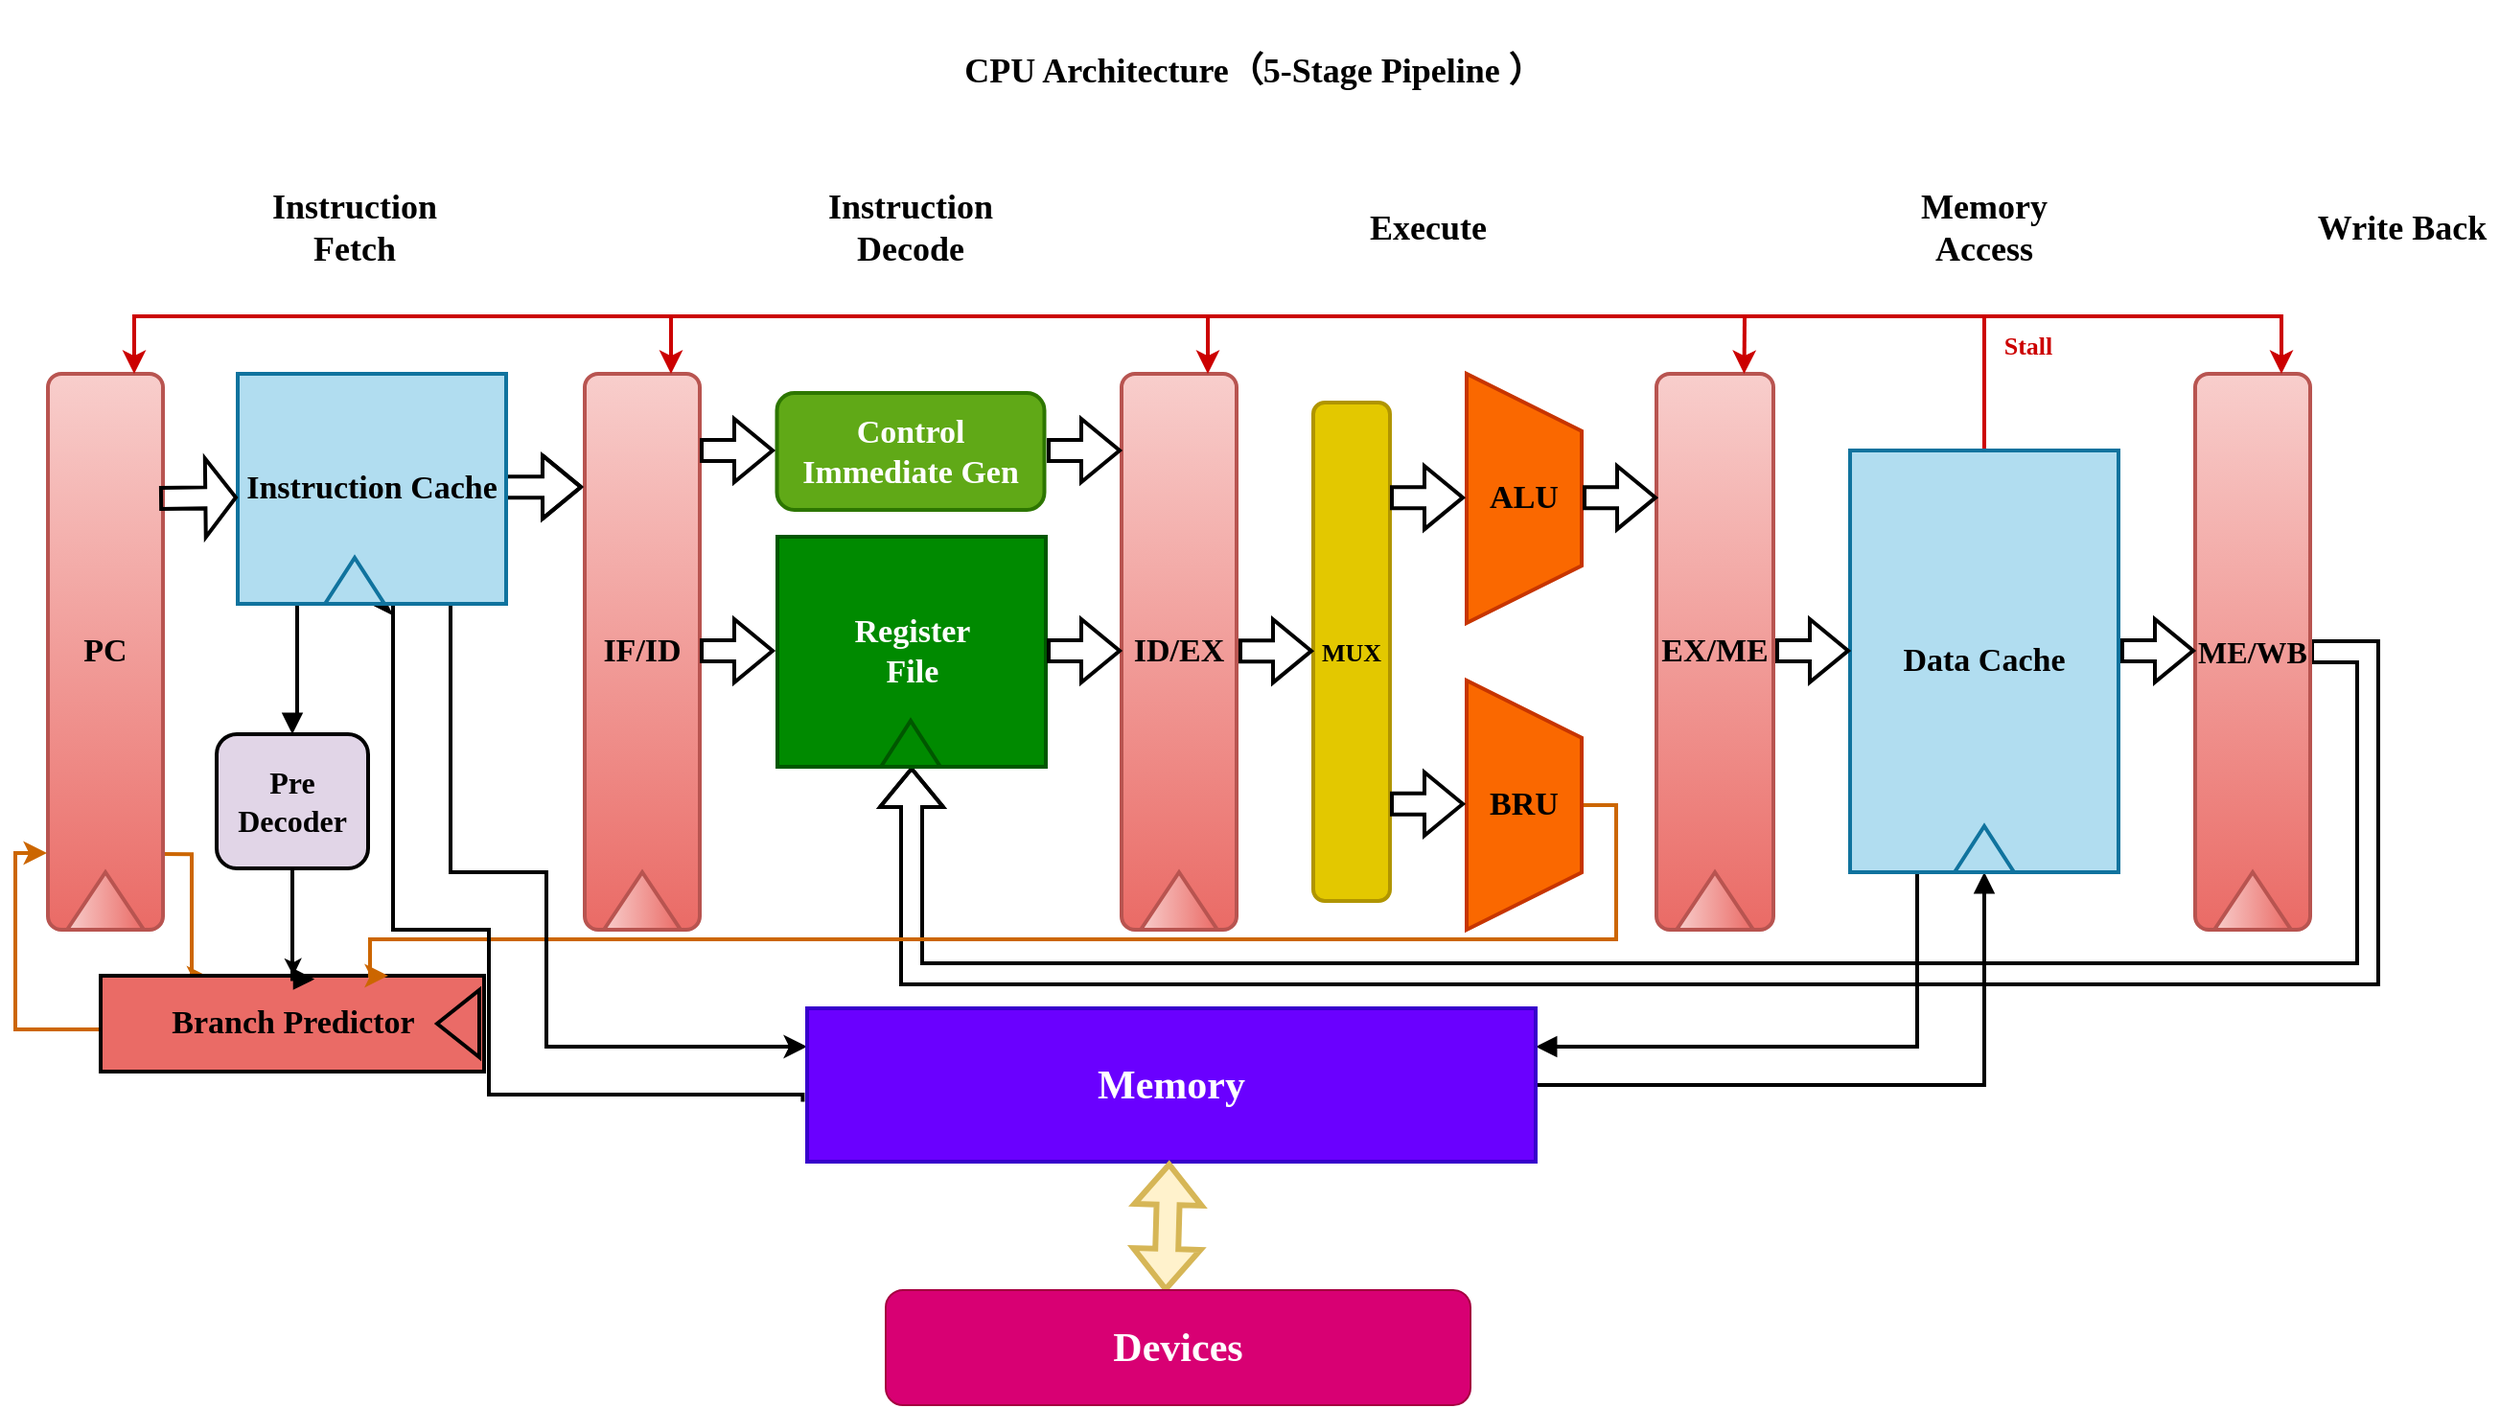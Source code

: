 <mxfile version="27.0.4">
  <diagram name="第 1 页" id="0rYRHhfyeYts_oOujGHw">
    <mxGraphModel dx="1996" dy="1720" grid="0" gridSize="10" guides="1" tooltips="1" connect="1" arrows="1" fold="1" page="0" pageScale="1" pageWidth="1169" pageHeight="827" background="none" math="0" shadow="0">
      <root>
        <mxCell id="0" />
        <mxCell id="1" parent="0" />
        <mxCell id="AgFiocdv4cvHruoCQxN_-11" style="edgeStyle=orthogonalEdgeStyle;rounded=0;orthogonalLoop=1;jettySize=auto;html=1;exitX=0.992;exitY=0.864;exitDx=0;exitDy=0;strokeWidth=2;exitPerimeter=0;strokeColor=#CC6600;entryX=0.286;entryY=0.02;entryDx=0;entryDy=0;entryPerimeter=0;" parent="1" source="o8w3iRxZlJbCGSuV9Qv7-1" target="AgFiocdv4cvHruoCQxN_-10" edge="1">
          <mxGeometry relative="1" as="geometry">
            <Array as="points">
              <mxPoint x="145" y="401" />
            </Array>
            <mxPoint x="145" y="507" as="targetPoint" />
          </mxGeometry>
        </mxCell>
        <mxCell id="o8w3iRxZlJbCGSuV9Qv7-1" value="&lt;font face=&quot;Comic Sans MS&quot; size=&quot;1&quot;&gt;&lt;b style=&quot;font-size: 17px;&quot;&gt;PC&lt;/b&gt;&lt;/font&gt;" style="rounded=1;whiteSpace=wrap;html=1;absoluteArcSize=1;arcSize=14;strokeWidth=2;fillColor=#f8cecc;gradientColor=#ea6b66;strokeColor=#b85450;" parent="1" vertex="1">
          <mxGeometry x="70" y="150" width="60" height="290" as="geometry" />
        </mxCell>
        <mxCell id="o8w3iRxZlJbCGSuV9Qv7-2" value="&lt;font face=&quot;Comic Sans MS&quot; size=&quot;1&quot;&gt;&lt;b style=&quot;font-size: 17px;&quot;&gt;IF/ID&lt;/b&gt;&lt;/font&gt;" style="rounded=1;whiteSpace=wrap;html=1;absoluteArcSize=1;arcSize=14;strokeWidth=2;fillColor=#f8cecc;gradientColor=#ea6b66;strokeColor=#b85450;" parent="1" vertex="1">
          <mxGeometry x="350" y="150" width="60" height="290" as="geometry" />
        </mxCell>
        <mxCell id="o8w3iRxZlJbCGSuV9Qv7-3" value="&lt;font face=&quot;Comic Sans MS&quot; size=&quot;1&quot;&gt;&lt;b style=&quot;font-size: 17px;&quot;&gt;ID/EX&lt;/b&gt;&lt;/font&gt;" style="rounded=1;whiteSpace=wrap;html=1;absoluteArcSize=1;arcSize=14;strokeWidth=2;fillColor=#f8cecc;gradientColor=#ea6b66;strokeColor=#b85450;" parent="1" vertex="1">
          <mxGeometry x="630" y="150" width="60" height="290" as="geometry" />
        </mxCell>
        <mxCell id="o8w3iRxZlJbCGSuV9Qv7-4" value="&lt;b style=&quot;&quot;&gt;&lt;font face=&quot;Comic Sans MS&quot; style=&quot;font-size: 17px;&quot;&gt;EX/ME&lt;/font&gt;&lt;/b&gt;" style="rounded=1;whiteSpace=wrap;html=1;absoluteArcSize=1;arcSize=14;strokeWidth=2;gradientColor=#ea6b66;fillColor=#f8cecc;strokeColor=#b85450;" parent="1" vertex="1">
          <mxGeometry x="909" y="150" width="61" height="290" as="geometry" />
        </mxCell>
        <mxCell id="AgFiocdv4cvHruoCQxN_-81" style="edgeStyle=orthogonalEdgeStyle;rounded=0;orthogonalLoop=1;jettySize=auto;html=1;exitX=1;exitY=0.5;exitDx=0;exitDy=0;entryX=0.5;entryY=1;entryDx=0;entryDy=0;strokeWidth=2;shape=flexArrow;" parent="1" source="o8w3iRxZlJbCGSuV9Qv7-5" target="AgFiocdv4cvHruoCQxN_-58" edge="1">
          <mxGeometry relative="1" as="geometry">
            <Array as="points">
              <mxPoint x="1280" y="295" />
              <mxPoint x="1280" y="463" />
              <mxPoint x="520" y="463" />
            </Array>
          </mxGeometry>
        </mxCell>
        <mxCell id="o8w3iRxZlJbCGSuV9Qv7-5" value="&lt;b style=&quot;&quot;&gt;&lt;font style=&quot;font-size: 16px;&quot; face=&quot;Comic Sans MS&quot;&gt;ME/WB&lt;/font&gt;&lt;/b&gt;" style="rounded=1;whiteSpace=wrap;html=1;absoluteArcSize=1;arcSize=14;strokeWidth=2;fillColor=#f8cecc;gradientColor=#ea6b66;strokeColor=#b85450;" parent="1" vertex="1">
          <mxGeometry x="1190" y="150" width="60" height="290" as="geometry" />
        </mxCell>
        <mxCell id="AgFiocdv4cvHruoCQxN_-3" value="&lt;font size=&quot;1&quot; face=&quot;Comic Sans MS&quot; style=&quot;&quot;&gt;&lt;b style=&quot;font-size: 17px;&quot;&gt;ALU&lt;/b&gt;&lt;/font&gt;" style="verticalLabelPosition=middle;verticalAlign=middle;html=1;shape=trapezoid;perimeter=trapezoidPerimeter;whiteSpace=wrap;size=0.23;arcSize=10;flipV=1;labelPosition=center;align=center;strokeWidth=2;direction=south;fillColor=#fa6800;fontColor=#000000;strokeColor=#C73500;" parent="1" vertex="1">
          <mxGeometry x="810" y="150" width="60" height="130" as="geometry" />
        </mxCell>
        <mxCell id="AgFiocdv4cvHruoCQxN_-7" value="&lt;b&gt;&lt;font style=&quot;font-size: 18px;&quot;&gt;Instruction Fetch&lt;/font&gt;&lt;/b&gt;" style="text;html=1;align=center;verticalAlign=middle;whiteSpace=wrap;rounded=0;fontFamily=Comic Sans MS;" parent="1" vertex="1">
          <mxGeometry x="180" y="59" width="100" height="30" as="geometry" />
        </mxCell>
        <mxCell id="AgFiocdv4cvHruoCQxN_-8" value="&lt;b&gt;&lt;font style=&quot;font-size: 18px;&quot;&gt;Instruction Decode&lt;/font&gt;&lt;/b&gt;" style="text;html=1;align=center;verticalAlign=middle;whiteSpace=wrap;rounded=0;fontFamily=Comic Sans MS;" parent="1" vertex="1">
          <mxGeometry x="470" y="59" width="100" height="30" as="geometry" />
        </mxCell>
        <mxCell id="AgFiocdv4cvHruoCQxN_-12" style="edgeStyle=orthogonalEdgeStyle;rounded=0;orthogonalLoop=1;jettySize=auto;html=1;exitX=0;exitY=0.5;exitDx=0;exitDy=0;entryX=-0.008;entryY=0.862;entryDx=0;entryDy=0;strokeWidth=2;entryPerimeter=0;strokeColor=#CC6600;" parent="1" source="AgFiocdv4cvHruoCQxN_-10" target="o8w3iRxZlJbCGSuV9Qv7-1" edge="1">
          <mxGeometry relative="1" as="geometry">
            <Array as="points">
              <mxPoint x="98" y="492" />
              <mxPoint x="53" y="492" />
              <mxPoint x="53" y="400" />
            </Array>
          </mxGeometry>
        </mxCell>
        <mxCell id="AgFiocdv4cvHruoCQxN_-10" value="&lt;b&gt;&lt;font face=&quot;Comic Sans MS&quot; style=&quot;font-size: 17px;&quot;&gt;Branch Predictor&lt;/font&gt;&lt;/b&gt;" style="rounded=0;whiteSpace=wrap;html=1;strokeWidth=2;fillColor=#EA6B66;" parent="1" vertex="1">
          <mxGeometry x="97.5" y="464" width="200" height="50" as="geometry" />
        </mxCell>
        <mxCell id="AgFiocdv4cvHruoCQxN_-32" style="edgeStyle=orthogonalEdgeStyle;rounded=0;orthogonalLoop=1;jettySize=auto;html=1;exitX=0.5;exitY=0;exitDx=0;exitDy=0;entryX=0.75;entryY=0;entryDx=0;entryDy=0;strokeWidth=2;strokeColor=#CC6600;" parent="1" source="AgFiocdv4cvHruoCQxN_-13" target="AgFiocdv4cvHruoCQxN_-10" edge="1">
          <mxGeometry relative="1" as="geometry">
            <Array as="points">
              <mxPoint x="888" y="375" />
              <mxPoint x="888" y="445" />
              <mxPoint x="238" y="445" />
              <mxPoint x="238" y="464" />
            </Array>
          </mxGeometry>
        </mxCell>
        <mxCell id="AgFiocdv4cvHruoCQxN_-13" value="&lt;b&gt;&lt;font face=&quot;Comic Sans MS&quot; style=&quot;font-size: 17px;&quot;&gt;BRU&lt;/font&gt;&lt;/b&gt;" style="verticalLabelPosition=middle;verticalAlign=middle;html=1;shape=trapezoid;perimeter=trapezoidPerimeter;whiteSpace=wrap;size=0.23;arcSize=10;flipV=1;labelPosition=center;align=center;strokeWidth=2;direction=south;fillColor=#fa6800;fontColor=#000000;strokeColor=#C73500;" parent="1" vertex="1">
          <mxGeometry x="810" y="310" width="60" height="130" as="geometry" />
        </mxCell>
        <mxCell id="AgFiocdv4cvHruoCQxN_-46" value="" style="edgeStyle=orthogonalEdgeStyle;rounded=0;orthogonalLoop=1;jettySize=auto;html=1;strokeWidth=2;shape=flexArrow;fillColor=none;" parent="1" edge="1">
          <mxGeometry relative="1" as="geometry">
            <mxPoint x="349" y="209.059" as="targetPoint" />
            <Array as="points">
              <mxPoint x="296" y="204" />
              <mxPoint x="291" y="204" />
              <mxPoint x="291" y="209" />
            </Array>
            <mxPoint x="296" y="214" as="sourcePoint" />
          </mxGeometry>
        </mxCell>
        <mxCell id="AgFiocdv4cvHruoCQxN_-54" style="edgeStyle=orthogonalEdgeStyle;rounded=0;orthogonalLoop=1;jettySize=auto;html=1;exitX=0.75;exitY=1;exitDx=0;exitDy=0;entryX=0;entryY=0.25;entryDx=0;entryDy=0;strokeWidth=2;" parent="1" source="AgFiocdv4cvHruoCQxN_-18" target="AgFiocdv4cvHruoCQxN_-25" edge="1">
          <mxGeometry relative="1" as="geometry">
            <Array as="points">
              <mxPoint x="280" y="270" />
              <mxPoint x="280" y="410" />
              <mxPoint x="330" y="410" />
              <mxPoint x="330" y="501" />
            </Array>
          </mxGeometry>
        </mxCell>
        <mxCell id="AgFiocdv4cvHruoCQxN_-55" style="edgeStyle=orthogonalEdgeStyle;rounded=0;orthogonalLoop=1;jettySize=auto;html=1;entryX=-0.006;entryY=0.609;entryDx=0;entryDy=0;entryPerimeter=0;strokeWidth=2;startArrow=classic;startFill=1;endArrow=none;endFill=0;exitX=0;exitY=0.75;exitDx=0;exitDy=0;" parent="1" target="AgFiocdv4cvHruoCQxN_-25" edge="1" source="GLM_b-W1N-PHyf__kmSS-8">
          <mxGeometry relative="1" as="geometry">
            <mxPoint x="250" y="320" as="sourcePoint" />
            <Array as="points">
              <mxPoint x="250" y="270" />
              <mxPoint x="250" y="440" />
              <mxPoint x="300" y="440" />
              <mxPoint x="300" y="526" />
              <mxPoint x="464" y="526" />
            </Array>
          </mxGeometry>
        </mxCell>
        <mxCell id="AgFiocdv4cvHruoCQxN_-80" style="edgeStyle=orthogonalEdgeStyle;rounded=0;orthogonalLoop=1;jettySize=auto;html=1;exitX=0.25;exitY=1;exitDx=0;exitDy=0;entryX=0.5;entryY=0;entryDx=0;entryDy=0;strokeWidth=2;endArrow=block;endFill=1;" parent="1" source="AgFiocdv4cvHruoCQxN_-18" target="AgFiocdv4cvHruoCQxN_-39" edge="1">
          <mxGeometry relative="1" as="geometry">
            <Array as="points">
              <mxPoint x="200" y="270" />
              <mxPoint x="200" y="330" />
            </Array>
          </mxGeometry>
        </mxCell>
        <mxCell id="AgFiocdv4cvHruoCQxN_-18" value="&lt;b&gt;&lt;font face=&quot;Comic Sans MS&quot; style=&quot;font-size: 17px;&quot;&gt;Instruction Cache&lt;/font&gt;&lt;/b&gt;" style="rounded=0;whiteSpace=wrap;html=1;strokeWidth=2;fillColor=#b1ddf0;strokeColor=#10739e;" parent="1" vertex="1">
          <mxGeometry x="169" y="150" width="140" height="120" as="geometry" />
        </mxCell>
        <mxCell id="AgFiocdv4cvHruoCQxN_-34" style="edgeStyle=orthogonalEdgeStyle;rounded=0;orthogonalLoop=1;jettySize=auto;html=1;exitX=0.5;exitY=0;exitDx=0;exitDy=0;entryX=0.75;entryY=0;entryDx=0;entryDy=0;strokeWidth=2;strokeColor=#CC0000;" parent="1" source="AgFiocdv4cvHruoCQxN_-19" target="o8w3iRxZlJbCGSuV9Qv7-1" edge="1">
          <mxGeometry relative="1" as="geometry">
            <Array as="points">
              <mxPoint x="1080" y="120" />
              <mxPoint x="115" y="120" />
            </Array>
          </mxGeometry>
        </mxCell>
        <mxCell id="AgFiocdv4cvHruoCQxN_-38" style="edgeStyle=orthogonalEdgeStyle;rounded=0;orthogonalLoop=1;jettySize=auto;html=1;exitX=0.5;exitY=0;exitDx=0;exitDy=0;entryX=0.75;entryY=0;entryDx=0;entryDy=0;strokeWidth=2;strokeColor=#CC0000;" parent="1" source="AgFiocdv4cvHruoCQxN_-19" target="o8w3iRxZlJbCGSuV9Qv7-5" edge="1">
          <mxGeometry relative="1" as="geometry">
            <Array as="points">
              <mxPoint x="1080" y="120" />
              <mxPoint x="1235" y="120" />
            </Array>
          </mxGeometry>
        </mxCell>
        <mxCell id="AgFiocdv4cvHruoCQxN_-50" style="edgeStyle=orthogonalEdgeStyle;rounded=0;orthogonalLoop=1;jettySize=auto;html=1;exitX=0.25;exitY=1;exitDx=0;exitDy=0;entryX=1;entryY=0.25;entryDx=0;entryDy=0;strokeWidth=2;endArrow=block;endFill=1;" parent="1" source="AgFiocdv4cvHruoCQxN_-19" target="AgFiocdv4cvHruoCQxN_-25" edge="1">
          <mxGeometry relative="1" as="geometry" />
        </mxCell>
        <mxCell id="AgFiocdv4cvHruoCQxN_-19" value="&lt;b&gt;&lt;font face=&quot;Comic Sans MS&quot; style=&quot;font-size: 17px;&quot;&gt;Data Cache&lt;/font&gt;&lt;/b&gt;" style="rounded=0;whiteSpace=wrap;html=1;strokeWidth=2;fillColor=#b1ddf0;strokeColor=#10739e;" parent="1" vertex="1">
          <mxGeometry x="1010" y="190" width="140" height="220" as="geometry" />
        </mxCell>
        <mxCell id="AgFiocdv4cvHruoCQxN_-20" value="&lt;b&gt;&lt;font style=&quot;font-size: 18px;&quot;&gt;Execute&lt;/font&gt;&lt;/b&gt;" style="text;html=1;align=center;verticalAlign=middle;whiteSpace=wrap;rounded=0;fontFamily=Comic Sans MS;" parent="1" vertex="1">
          <mxGeometry x="740" y="59" width="100" height="30" as="geometry" />
        </mxCell>
        <mxCell id="AgFiocdv4cvHruoCQxN_-21" value="&lt;b&gt;&lt;font style=&quot;font-size: 18px;&quot;&gt;Memory Access&lt;/font&gt;&lt;/b&gt;" style="text;html=1;align=center;verticalAlign=middle;whiteSpace=wrap;rounded=0;fontFamily=Comic Sans MS;" parent="1" vertex="1">
          <mxGeometry x="1030" y="59" width="100" height="30" as="geometry" />
        </mxCell>
        <mxCell id="AgFiocdv4cvHruoCQxN_-24" value="&lt;b&gt;&lt;font style=&quot;font-size: 18px;&quot;&gt;Write Back&lt;/font&gt;&lt;/b&gt;" style="text;html=1;align=center;verticalAlign=middle;whiteSpace=wrap;rounded=0;fontFamily=Comic Sans MS;" parent="1" vertex="1">
          <mxGeometry x="1248" y="59" width="100" height="30" as="geometry" />
        </mxCell>
        <mxCell id="AgFiocdv4cvHruoCQxN_-51" style="edgeStyle=orthogonalEdgeStyle;rounded=0;orthogonalLoop=1;jettySize=auto;html=1;exitX=1;exitY=0.5;exitDx=0;exitDy=0;entryX=0.5;entryY=1;entryDx=0;entryDy=0;strokeWidth=2;endArrow=block;endFill=1;" parent="1" source="AgFiocdv4cvHruoCQxN_-25" target="AgFiocdv4cvHruoCQxN_-19" edge="1">
          <mxGeometry relative="1" as="geometry">
            <Array as="points">
              <mxPoint x="1080" y="521" />
            </Array>
          </mxGeometry>
        </mxCell>
        <mxCell id="AgFiocdv4cvHruoCQxN_-25" value="&lt;b&gt;&lt;font face=&quot;Comic Sans MS&quot; style=&quot;font-size: 21px;&quot;&gt;Memory&lt;/font&gt;&lt;/b&gt;" style="rounded=0;whiteSpace=wrap;html=1;strokeWidth=2;fillColor=#6a00ff;fontColor=#ffffff;strokeColor=#3700CC;" parent="1" vertex="1">
          <mxGeometry x="466" y="481" width="380" height="80" as="geometry" />
        </mxCell>
        <mxCell id="AgFiocdv4cvHruoCQxN_-35" value="" style="endArrow=classic;html=1;rounded=0;entryX=0.75;entryY=0;entryDx=0;entryDy=0;strokeWidth=2;strokeColor=#CC0000;" parent="1" target="o8w3iRxZlJbCGSuV9Qv7-2" edge="1">
          <mxGeometry width="50" height="50" relative="1" as="geometry">
            <mxPoint x="395" y="120" as="sourcePoint" />
            <mxPoint x="610" y="170" as="targetPoint" />
          </mxGeometry>
        </mxCell>
        <mxCell id="AgFiocdv4cvHruoCQxN_-36" value="" style="endArrow=classic;html=1;rounded=0;entryX=0.75;entryY=0;entryDx=0;entryDy=0;strokeWidth=2;strokeColor=#CC0000;" parent="1" target="o8w3iRxZlJbCGSuV9Qv7-3" edge="1">
          <mxGeometry width="50" height="50" relative="1" as="geometry">
            <mxPoint x="675" y="120" as="sourcePoint" />
            <mxPoint x="405" y="160" as="targetPoint" />
          </mxGeometry>
        </mxCell>
        <mxCell id="AgFiocdv4cvHruoCQxN_-37" value="" style="endArrow=classic;html=1;rounded=0;entryX=0.75;entryY=0;entryDx=0;entryDy=0;strokeWidth=2;strokeColor=#CC0000;" parent="1" target="o8w3iRxZlJbCGSuV9Qv7-4" edge="1">
          <mxGeometry width="50" height="50" relative="1" as="geometry">
            <mxPoint x="955" y="120" as="sourcePoint" />
            <mxPoint x="685" y="160" as="targetPoint" />
          </mxGeometry>
        </mxCell>
        <mxCell id="G1Qclrd5s6sE_gAB-Y7U-4" style="edgeStyle=orthogonalEdgeStyle;rounded=0;orthogonalLoop=1;jettySize=auto;html=1;exitX=0.5;exitY=1;exitDx=0;exitDy=0;strokeWidth=2;entryX=0.558;entryY=0.036;entryDx=0;entryDy=0;entryPerimeter=0;endArrow=block;endFill=1;" parent="1" source="AgFiocdv4cvHruoCQxN_-39" target="AgFiocdv4cvHruoCQxN_-10" edge="1">
          <mxGeometry relative="1" as="geometry">
            <mxPoint x="199.6" y="507.8" as="targetPoint" />
            <Array as="points">
              <mxPoint x="198" y="466" />
            </Array>
          </mxGeometry>
        </mxCell>
        <mxCell id="pdGqOBZtxA2Wi9RgU_dW-2" value="" style="edgeStyle=orthogonalEdgeStyle;rounded=0;orthogonalLoop=1;jettySize=auto;html=1;exitX=0.5;exitY=1;exitDx=0;exitDy=0;exitPerimeter=0;" edge="1" parent="1" source="AgFiocdv4cvHruoCQxN_-39" target="AgFiocdv4cvHruoCQxN_-10">
          <mxGeometry relative="1" as="geometry">
            <Array as="points">
              <mxPoint x="198" y="436" />
              <mxPoint x="198" y="436" />
            </Array>
          </mxGeometry>
        </mxCell>
        <mxCell id="AgFiocdv4cvHruoCQxN_-39" value="&lt;b style=&quot;font-size: 16px;&quot;&gt;&lt;font face=&quot;Comic Sans MS&quot; style=&quot;font-size: 16px;&quot;&gt;Pre&lt;br&gt;Decoder&lt;/font&gt;&lt;/b&gt;" style="rounded=1;whiteSpace=wrap;html=1;strokeWidth=2;fillColor=#E1D5E7;" parent="1" vertex="1">
          <mxGeometry x="158" y="338" width="79" height="70" as="geometry" />
        </mxCell>
        <mxCell id="AgFiocdv4cvHruoCQxN_-58" value="&lt;b style=&quot;font-size: 17px;&quot;&gt;&lt;font face=&quot;Comic Sans MS&quot; style=&quot;font-size: 17px;&quot;&gt;Register &lt;br&gt;File&lt;/font&gt;&lt;/b&gt;" style="rounded=0;whiteSpace=wrap;html=1;strokeWidth=2;fillColor=#008a00;fontColor=#ffffff;strokeColor=#005700;" parent="1" vertex="1">
          <mxGeometry x="450.5" y="235" width="140" height="120" as="geometry" />
        </mxCell>
        <mxCell id="AgFiocdv4cvHruoCQxN_-59" style="edgeStyle=orthogonalEdgeStyle;rounded=0;orthogonalLoop=1;jettySize=auto;html=1;entryX=0;entryY=0.5;entryDx=0;entryDy=0;strokeWidth=2;shape=flexArrow;" parent="1" edge="1">
          <mxGeometry relative="1" as="geometry">
            <mxPoint x="410" y="294.47" as="sourcePoint" />
            <mxPoint x="449" y="294.47" as="targetPoint" />
            <Array as="points">
              <mxPoint x="410" y="294.47" />
            </Array>
          </mxGeometry>
        </mxCell>
        <mxCell id="AgFiocdv4cvHruoCQxN_-60" style="edgeStyle=orthogonalEdgeStyle;rounded=0;orthogonalLoop=1;jettySize=auto;html=1;entryX=0;entryY=0.5;entryDx=0;entryDy=0;strokeWidth=2;shape=flexArrow;" parent="1" edge="1">
          <mxGeometry relative="1" as="geometry">
            <mxPoint x="591" y="294.47" as="sourcePoint" />
            <mxPoint x="630" y="294.47" as="targetPoint" />
            <Array as="points">
              <mxPoint x="591" y="294.47" />
            </Array>
          </mxGeometry>
        </mxCell>
        <mxCell id="AgFiocdv4cvHruoCQxN_-62" value="&lt;b style=&quot;font-size: 17px;&quot;&gt;&lt;font face=&quot;Comic Sans MS&quot; style=&quot;font-size: 17px;&quot;&gt;Control&lt;br&gt;Immediate Gen&lt;/font&gt;&lt;/b&gt;" style="rounded=1;whiteSpace=wrap;html=1;strokeWidth=2;fillColor=#60a917;fontColor=#ffffff;strokeColor=#2D7600;" parent="1" vertex="1">
          <mxGeometry x="450.25" y="160" width="139.5" height="61" as="geometry" />
        </mxCell>
        <mxCell id="AgFiocdv4cvHruoCQxN_-65" style="edgeStyle=orthogonalEdgeStyle;rounded=0;orthogonalLoop=1;jettySize=auto;html=1;entryX=0;entryY=0.5;entryDx=0;entryDy=0;strokeWidth=2;shape=flexArrow;" parent="1" edge="1">
          <mxGeometry relative="1" as="geometry">
            <mxPoint x="971" y="294.44" as="sourcePoint" />
            <mxPoint x="1010" y="294.44" as="targetPoint" />
            <Array as="points">
              <mxPoint x="971" y="294.44" />
            </Array>
          </mxGeometry>
        </mxCell>
        <mxCell id="AgFiocdv4cvHruoCQxN_-66" style="edgeStyle=orthogonalEdgeStyle;rounded=0;orthogonalLoop=1;jettySize=auto;html=1;entryX=0;entryY=0.5;entryDx=0;entryDy=0;strokeWidth=2;shape=flexArrow;" parent="1" edge="1">
          <mxGeometry relative="1" as="geometry">
            <mxPoint x="1151" y="294.44" as="sourcePoint" />
            <mxPoint x="1190" y="294.44" as="targetPoint" />
            <Array as="points">
              <mxPoint x="1151" y="294.44" />
            </Array>
          </mxGeometry>
        </mxCell>
        <mxCell id="AgFiocdv4cvHruoCQxN_-67" value="&lt;b&gt;&lt;font face=&quot;Comic Sans MS&quot; style=&quot;font-size: 13px;&quot;&gt;MUX&lt;/font&gt;&lt;/b&gt;" style="rounded=1;whiteSpace=wrap;html=1;strokeWidth=2;fillColor=#e3c800;fontColor=#000000;strokeColor=#B09500;" parent="1" vertex="1">
          <mxGeometry x="730" y="165" width="40" height="260" as="geometry" />
        </mxCell>
        <mxCell id="AgFiocdv4cvHruoCQxN_-71" style="edgeStyle=orthogonalEdgeStyle;rounded=0;orthogonalLoop=1;jettySize=auto;html=1;entryX=0;entryY=0.5;entryDx=0;entryDy=0;strokeWidth=2;shape=flexArrow;" parent="1" edge="1">
          <mxGeometry relative="1" as="geometry">
            <mxPoint x="770" y="374.38" as="sourcePoint" />
            <mxPoint x="809" y="374.38" as="targetPoint" />
            <Array as="points">
              <mxPoint x="770" y="374.38" />
            </Array>
          </mxGeometry>
        </mxCell>
        <mxCell id="AgFiocdv4cvHruoCQxN_-73" style="edgeStyle=orthogonalEdgeStyle;rounded=0;orthogonalLoop=1;jettySize=auto;html=1;entryX=0;entryY=0.5;entryDx=0;entryDy=0;strokeWidth=2;shape=flexArrow;" parent="1" edge="1">
          <mxGeometry relative="1" as="geometry">
            <mxPoint x="591" y="190.0" as="sourcePoint" />
            <mxPoint x="630" y="190.0" as="targetPoint" />
            <Array as="points">
              <mxPoint x="591" y="190.0" />
            </Array>
          </mxGeometry>
        </mxCell>
        <mxCell id="AgFiocdv4cvHruoCQxN_-74" style="edgeStyle=orthogonalEdgeStyle;rounded=0;orthogonalLoop=1;jettySize=auto;html=1;entryX=0;entryY=0.5;entryDx=0;entryDy=0;strokeWidth=2;shape=flexArrow;" parent="1" edge="1">
          <mxGeometry relative="1" as="geometry">
            <mxPoint x="770" y="214.58" as="sourcePoint" />
            <mxPoint x="809" y="214.58" as="targetPoint" />
            <Array as="points">
              <mxPoint x="770" y="214.58" />
            </Array>
          </mxGeometry>
        </mxCell>
        <mxCell id="AgFiocdv4cvHruoCQxN_-75" style="edgeStyle=orthogonalEdgeStyle;rounded=0;orthogonalLoop=1;jettySize=auto;html=1;entryX=0;entryY=0.5;entryDx=0;entryDy=0;strokeWidth=2;shape=flexArrow;" parent="1" edge="1">
          <mxGeometry relative="1" as="geometry">
            <mxPoint x="691" y="294.58" as="sourcePoint" />
            <mxPoint x="730" y="294.58" as="targetPoint" />
            <Array as="points">
              <mxPoint x="691" y="294.58" />
            </Array>
          </mxGeometry>
        </mxCell>
        <mxCell id="AgFiocdv4cvHruoCQxN_-76" style="edgeStyle=orthogonalEdgeStyle;rounded=0;orthogonalLoop=1;jettySize=auto;html=1;entryX=0;entryY=0.5;entryDx=0;entryDy=0;strokeWidth=2;shape=flexArrow;" parent="1" edge="1">
          <mxGeometry relative="1" as="geometry">
            <mxPoint x="870.5" y="214.58" as="sourcePoint" />
            <mxPoint x="909.5" y="214.58" as="targetPoint" />
            <Array as="points">
              <mxPoint x="870.5" y="214.58" />
            </Array>
          </mxGeometry>
        </mxCell>
        <mxCell id="AgFiocdv4cvHruoCQxN_-77" style="edgeStyle=orthogonalEdgeStyle;rounded=0;orthogonalLoop=1;jettySize=auto;html=1;entryX=0;entryY=0.5;entryDx=0;entryDy=0;strokeWidth=2;shape=flexArrow;" parent="1" edge="1">
          <mxGeometry relative="1" as="geometry">
            <mxPoint x="410" y="190.0" as="sourcePoint" />
            <mxPoint x="449" y="190.0" as="targetPoint" />
            <Array as="points">
              <mxPoint x="410" y="190.0" />
            </Array>
          </mxGeometry>
        </mxCell>
        <mxCell id="AgFiocdv4cvHruoCQxN_-89" value="&lt;font size=&quot;1&quot; color=&quot;#cc0000&quot; face=&quot;Comic Sans MS&quot;&gt;&lt;b style=&quot;font-size: 13px;&quot;&gt;Stall&lt;/b&gt;&lt;/font&gt;" style="text;html=1;align=center;verticalAlign=middle;whiteSpace=wrap;rounded=0;" parent="1" vertex="1">
          <mxGeometry x="1073" y="120" width="60" height="30" as="geometry" />
        </mxCell>
        <mxCell id="AgFiocdv4cvHruoCQxN_-90" value="&lt;font size=&quot;1&quot; face=&quot;Comic Sans MS&quot; style=&quot;&quot;&gt;&lt;b style=&quot;font-size: 18px;&quot;&gt;CPU Architecture（5-Stage Pipeline ）&lt;/b&gt;&lt;/font&gt;" style="text;html=1;align=center;verticalAlign=middle;whiteSpace=wrap;rounded=0;" parent="1" vertex="1">
          <mxGeometry x="470" y="-45" width="458" height="74" as="geometry" />
        </mxCell>
        <mxCell id="GLM_b-W1N-PHyf__kmSS-1" value="" style="triangle;whiteSpace=wrap;html=1;direction=north;strokeWidth=2;fillColor=#f8cecc;gradientColor=#ea6b66;strokeColor=#b85450;" parent="1" vertex="1">
          <mxGeometry x="80" y="410" width="40" height="30" as="geometry" />
        </mxCell>
        <mxCell id="GLM_b-W1N-PHyf__kmSS-2" value="" style="triangle;whiteSpace=wrap;html=1;direction=north;strokeWidth=2;fillColor=#f8cecc;gradientColor=#ea6b66;strokeColor=#b85450;" parent="1" vertex="1">
          <mxGeometry x="360" y="410" width="40" height="30" as="geometry" />
        </mxCell>
        <mxCell id="GLM_b-W1N-PHyf__kmSS-3" value="" style="triangle;whiteSpace=wrap;html=1;direction=north;strokeWidth=2;fillColor=#f8cecc;gradientColor=#ea6b66;strokeColor=#b85450;" parent="1" vertex="1">
          <mxGeometry x="640" y="410" width="40" height="30" as="geometry" />
        </mxCell>
        <mxCell id="GLM_b-W1N-PHyf__kmSS-4" value="" style="triangle;whiteSpace=wrap;html=1;direction=north;strokeWidth=2;fillColor=#f8cecc;gradientColor=#ea6b66;strokeColor=#b85450;" parent="1" vertex="1">
          <mxGeometry x="919.5" y="410" width="40" height="30" as="geometry" />
        </mxCell>
        <mxCell id="GLM_b-W1N-PHyf__kmSS-5" value="" style="triangle;whiteSpace=wrap;html=1;direction=north;strokeWidth=2;fillColor=#f8cecc;gradientColor=#ea6b66;strokeColor=#b85450;" parent="1" vertex="1">
          <mxGeometry x="1200" y="410" width="40" height="30" as="geometry" />
        </mxCell>
        <mxCell id="GLM_b-W1N-PHyf__kmSS-6" value="" style="triangle;whiteSpace=wrap;html=1;direction=west;strokeWidth=2;fillColor=#ea6b67;" parent="1" vertex="1">
          <mxGeometry x="273" y="471.5" width="22" height="35" as="geometry" />
        </mxCell>
        <mxCell id="GLM_b-W1N-PHyf__kmSS-7" value="" style="triangle;whiteSpace=wrap;html=1;direction=north;strokeWidth=2;fillColor=#008a00;fontColor=#ffffff;strokeColor=#005700;" parent="1" vertex="1">
          <mxGeometry x="504.5" y="331" width="31" height="24" as="geometry" />
        </mxCell>
        <mxCell id="GLM_b-W1N-PHyf__kmSS-8" value="" style="triangle;whiteSpace=wrap;html=1;direction=north;strokeWidth=2;fillColor=#b1ddf0;strokeColor=#10739e;" parent="1" vertex="1">
          <mxGeometry x="214.5" y="246" width="31" height="24" as="geometry" />
        </mxCell>
        <mxCell id="GLM_b-W1N-PHyf__kmSS-9" value="" style="triangle;whiteSpace=wrap;html=1;direction=north;strokeWidth=2;fillColor=#b1ddf0;strokeColor=#10739e;" parent="1" vertex="1">
          <mxGeometry x="1064.5" y="386" width="31" height="24" as="geometry" />
        </mxCell>
        <mxCell id="pdGqOBZtxA2Wi9RgU_dW-1" value="" style="shape=flexArrow;endArrow=classic;html=1;rounded=0;endWidth=28;endSize=4.62;strokeWidth=2;exitX=0.967;exitY=0.224;exitDx=0;exitDy=0;exitPerimeter=0;" edge="1" parent="1" source="o8w3iRxZlJbCGSuV9Qv7-1">
          <mxGeometry width="50" height="50" relative="1" as="geometry">
            <mxPoint x="127" y="217" as="sourcePoint" />
            <mxPoint x="169" y="214.5" as="targetPoint" />
          </mxGeometry>
        </mxCell>
        <mxCell id="pdGqOBZtxA2Wi9RgU_dW-3" value="" style="shape=flexArrow;endArrow=classic;startArrow=classic;html=1;rounded=0;strokeWidth=3;fillColor=#fff2cc;strokeColor=#d6b656;" edge="1" parent="1" target="AgFiocdv4cvHruoCQxN_-25">
          <mxGeometry width="100" height="100" relative="1" as="geometry">
            <mxPoint x="653" y="629" as="sourcePoint" />
            <mxPoint x="738" y="514" as="targetPoint" />
          </mxGeometry>
        </mxCell>
        <mxCell id="pdGqOBZtxA2Wi9RgU_dW-4" value="&lt;b&gt;&lt;font face=&quot;Comic Sans MS&quot; style=&quot;font-size: 21px;&quot;&gt;Devices &lt;br&gt;&lt;/font&gt;&lt;/b&gt;" style="rounded=1;whiteSpace=wrap;html=1;fillColor=#d80073;fontColor=#ffffff;strokeColor=#A50040;" vertex="1" parent="1">
          <mxGeometry x="507" y="628" width="305" height="60" as="geometry" />
        </mxCell>
      </root>
    </mxGraphModel>
  </diagram>
</mxfile>
